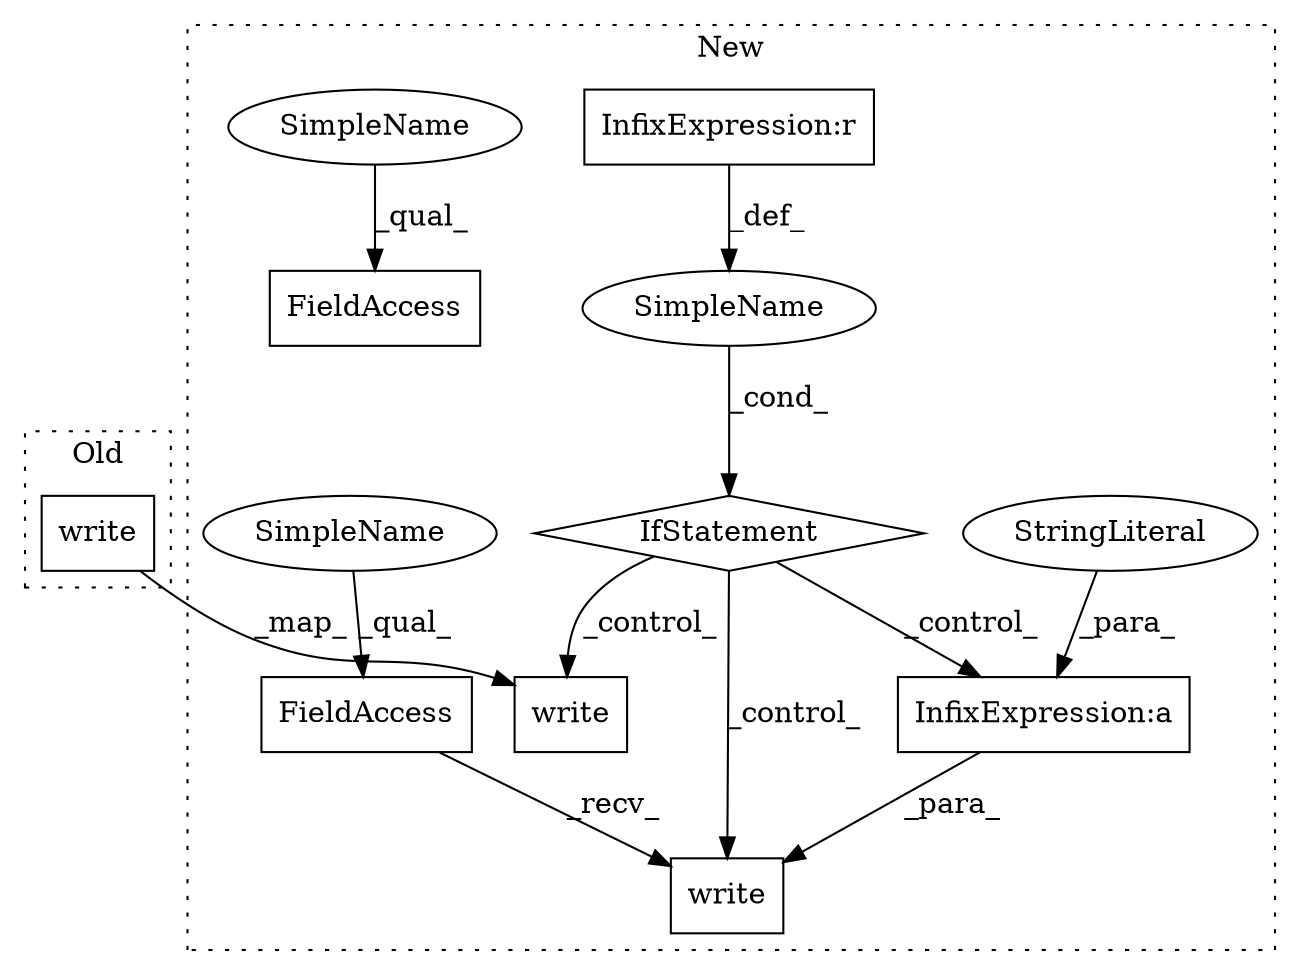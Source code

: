 digraph G {
subgraph cluster0 {
1 [label="write" a="32" s="1811,1990" l="6,2" shape="box"];
label = "Old";
style="dotted";
}
subgraph cluster1 {
2 [label="write" a="32" s="2108,2289" l="6,2" shape="box"];
3 [label="IfStatement" a="25" s="2008,2030" l="4,2" shape="diamond"];
4 [label="SimpleName" a="42" s="" l="" shape="ellipse"];
5 [label="InfixExpression:r" a="27" s="2022" l="4" shape="box"];
6 [label="write" a="32" s="2350,2502" l="6,2" shape="box"];
7 [label="FieldAccess" a="22" s="2339" l="10" shape="box"];
8 [label="FieldAccess" a="22" s="2512" l="10" shape="box"];
9 [label="InfixExpression:a" a="27" s="2394" l="10" shape="box"];
10 [label="StringLiteral" a="45" s="2356" l="38" shape="ellipse"];
11 [label="SimpleName" a="42" s="2339" l="3" shape="ellipse"];
12 [label="SimpleName" a="42" s="2512" l="3" shape="ellipse"];
label = "New";
style="dotted";
}
1 -> 2 [label="_map_"];
3 -> 9 [label="_control_"];
3 -> 2 [label="_control_"];
3 -> 6 [label="_control_"];
4 -> 3 [label="_cond_"];
5 -> 4 [label="_def_"];
7 -> 6 [label="_recv_"];
9 -> 6 [label="_para_"];
10 -> 9 [label="_para_"];
11 -> 7 [label="_qual_"];
12 -> 8 [label="_qual_"];
}
